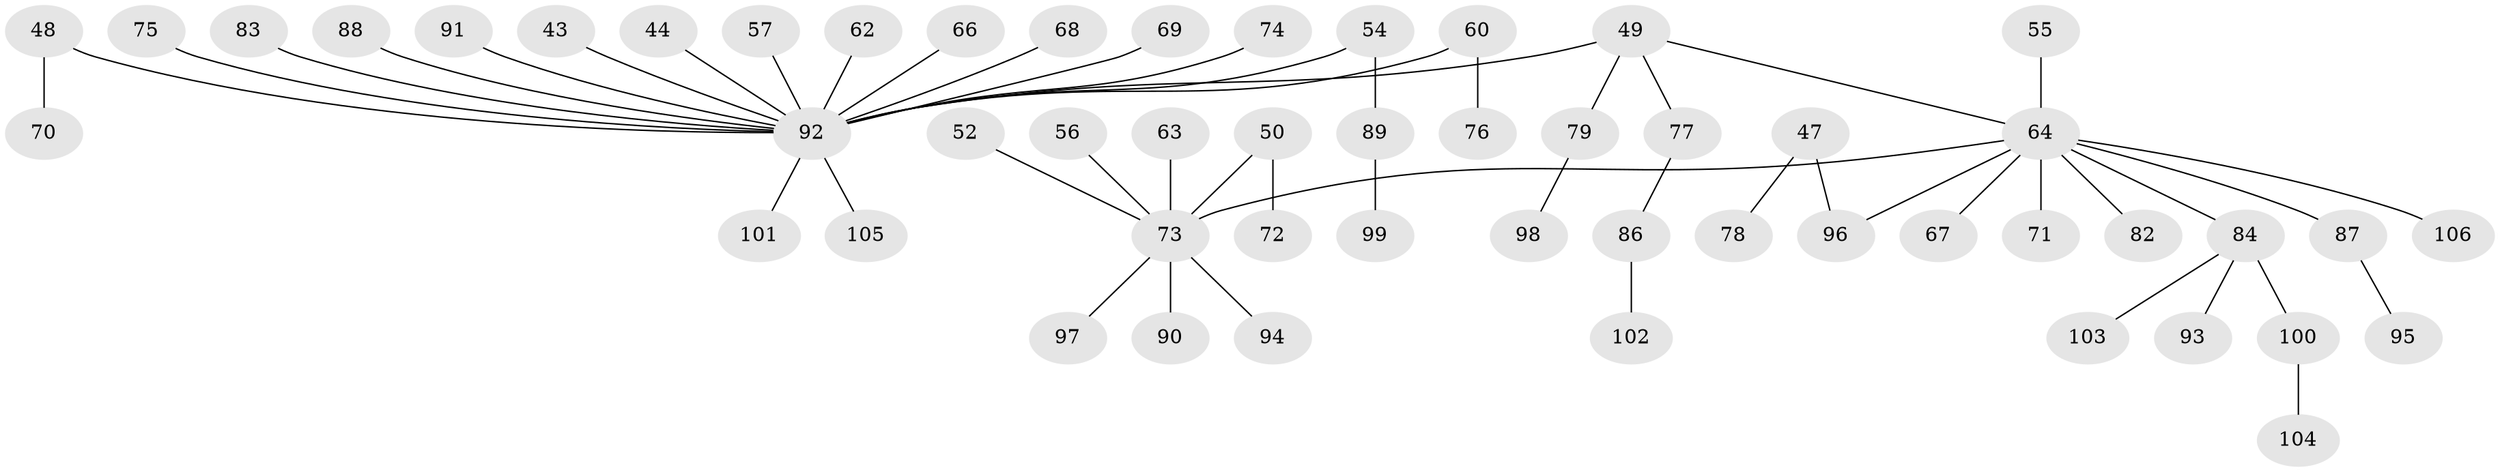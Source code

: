 // original degree distribution, {3: 0.12264150943396226, 2: 0.2830188679245283, 9: 0.009433962264150943, 8: 0.018867924528301886, 4: 0.0660377358490566, 6: 0.009433962264150943, 1: 0.49056603773584906}
// Generated by graph-tools (version 1.1) at 2025/52/03/09/25 04:52:50]
// undirected, 53 vertices, 52 edges
graph export_dot {
graph [start="1"]
  node [color=gray90,style=filled];
  43;
  44;
  47;
  48;
  49 [super="+17+18"];
  50;
  52;
  54;
  55;
  56 [super="+42"];
  57;
  60 [super="+37"];
  62;
  63;
  64 [super="+61+27+11+31"];
  66;
  67;
  68;
  69;
  70;
  71;
  72;
  73 [super="+40+35+39+41+46+38+45"];
  74;
  75;
  76;
  77;
  78;
  79;
  82;
  83;
  84 [super="+81"];
  86;
  87;
  88;
  89;
  90;
  91;
  92 [super="+12+6+21+5+9+14+32+23+20+25+24+29+33+85+80+34"];
  93;
  94;
  95;
  96 [super="+15"];
  97;
  98;
  99;
  100;
  101;
  102;
  103;
  104;
  105;
  106;
  43 -- 92;
  44 -- 92;
  47 -- 78;
  47 -- 96;
  48 -- 70;
  48 -- 92;
  49 -- 92;
  49 -- 79;
  49 -- 64;
  49 -- 77;
  50 -- 72;
  50 -- 73;
  52 -- 73;
  54 -- 89;
  54 -- 92;
  55 -- 64;
  56 -- 73;
  57 -- 92;
  60 -- 76;
  60 -- 92;
  62 -- 92;
  63 -- 73;
  64 -- 71;
  64 -- 96;
  64 -- 73;
  64 -- 106;
  64 -- 82;
  64 -- 84;
  64 -- 87;
  64 -- 67;
  66 -- 92;
  68 -- 92;
  69 -- 92;
  73 -- 90;
  73 -- 97;
  73 -- 94;
  74 -- 92;
  75 -- 92;
  77 -- 86;
  79 -- 98;
  83 -- 92;
  84 -- 100;
  84 -- 103;
  84 -- 93;
  86 -- 102;
  87 -- 95;
  88 -- 92;
  89 -- 99;
  91 -- 92;
  92 -- 101;
  92 -- 105;
  100 -- 104;
}
